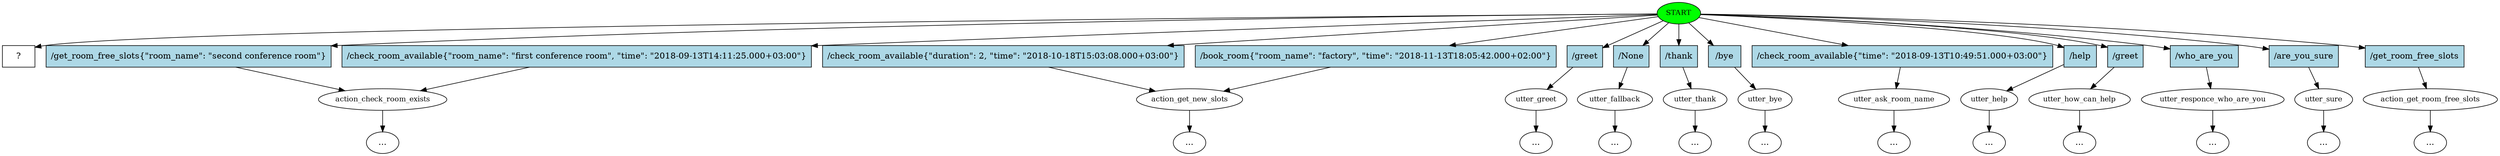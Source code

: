 digraph  {
0 [style=filled, fontsize=12, class="start active", fillcolor=green, label=START];
1 [fontsize=12, class="", label=action_check_room_exists];
2 [fontsize=12, class="", label=action_get_new_slots];
3 [fontsize=12, class="", label=utter_greet];
6 [fontsize=12, class="", label=utter_fallback];
7 [fontsize=12, class="", label=utter_thank];
10 [fontsize=12, class="", label=utter_bye];
11 [fontsize=12, class="", label=utter_ask_room_name];
13 [fontsize=12, class="", label=utter_help];
14 [fontsize=12, class="", label=utter_how_can_help];
17 [fontsize=12, class="", label=utter_responce_who_are_you];
19 [fontsize=12, class="", label=utter_sure];
23 [fontsize=12, class="", label=action_get_room_free_slots];
44 [shape=rect, class="intent dashed active", label="  ?  "];
45 [label="/get_room_free_slots{\"room_name\": \"second conference room\"}", shape=rect, style=filled, class=intent, fillcolor=lightblue];
46 [label="/check_room_available{\"room_name\": \"first conference room\", \"time\": \"2018-09-13T14:11:25.000+03:00\"}", shape=rect, style=filled, class=intent, fillcolor=lightblue];
47 [label="/check_room_available{\"duration\": 2, \"time\": \"2018-10-18T15:03:08.000+03:00\"}", shape=rect, style=filled, class=intent, fillcolor=lightblue];
48 [label="/book_room{\"room_name\": \"factory\", \"time\": \"2018-11-13T18:05:42.000+02:00\"}", shape=rect, style=filled, class=intent, fillcolor=lightblue];
49 [label="/greet", shape=rect, style=filled, class=intent, fillcolor=lightblue];
50 [label="/None", shape=rect, style=filled, class=intent, fillcolor=lightblue];
51 [label="/thank", shape=rect, style=filled, class=intent, fillcolor=lightblue];
52 [label="/bye", shape=rect, style=filled, class=intent, fillcolor=lightblue];
53 [label="/check_room_available{\"time\": \"2018-09-13T10:49:51.000+03:00\"}", shape=rect, style=filled, class=intent, fillcolor=lightblue];
54 [label="/help", shape=rect, style=filled, class=intent, fillcolor=lightblue];
55 [label="/greet", shape=rect, style=filled, class=intent, fillcolor=lightblue];
56 [label="/who_are_you", shape=rect, style=filled, class=intent, fillcolor=lightblue];
57 [label="/are_you_sure", shape=rect, style=filled, class=intent, fillcolor=lightblue];
58 [label="/get_room_free_slots", shape=rect, style=filled, class=intent, fillcolor=lightblue];
"-45" [class=ellipsis, label="..."];
"-43" [class=ellipsis, label="..."];
"-42" [class=ellipsis, label="..."];
"-37" [class=ellipsis, label="..."];
"-33" [class=ellipsis, label="..."];
"-25" [class=ellipsis, label="..."];
"-21" [class=ellipsis, label="..."];
"-19" [class=ellipsis, label="..."];
"-13" [class=ellipsis, label="..."];
"-12" [class=ellipsis, label="..."];
"-9" [class=ellipsis, label="..."];
"-8" [class=ellipsis, label="..."];
0 -> 44  [class=active, key=NONE, label=""];
0 -> 45  [class="", key=0];
0 -> 46  [class="", key=0];
0 -> 47  [class="", key=0];
0 -> 48  [class="", key=0];
0 -> 49  [class="", key=0];
0 -> 50  [class="", key=0];
0 -> 51  [class="", key=0];
0 -> 52  [class="", key=0];
0 -> 53  [class="", key=0];
0 -> 54  [class="", key=0];
0 -> 55  [class="", key=0];
0 -> 56  [class="", key=0];
0 -> 57  [class="", key=0];
0 -> 58  [class="", key=0];
1 -> "-37"  [class="", key=NONE, label=""];
2 -> "-43"  [class="", key=NONE, label=""];
3 -> "-45"  [class="", key=NONE, label=""];
6 -> "-8"  [class="", key=NONE, label=""];
7 -> "-9"  [class="", key=NONE, label=""];
10 -> "-12"  [class="", key=NONE, label=""];
11 -> "-13"  [class="", key=NONE, label=""];
13 -> "-33"  [class="", key=NONE, label=""];
14 -> "-42"  [class="", key=NONE, label=""];
17 -> "-19"  [class="", key=NONE, label=""];
19 -> "-21"  [class="", key=NONE, label=""];
23 -> "-25"  [class="", key=NONE, label=""];
45 -> 1  [class="", key=0];
46 -> 1  [class="", key=0];
47 -> 2  [class="", key=0];
48 -> 2  [class="", key=0];
49 -> 3  [class="", key=0];
50 -> 6  [class="", key=0];
51 -> 7  [class="", key=0];
52 -> 10  [class="", key=0];
53 -> 11  [class="", key=0];
54 -> 13  [class="", key=0];
55 -> 14  [class="", key=0];
56 -> 17  [class="", key=0];
57 -> 19  [class="", key=0];
58 -> 23  [class="", key=0];
}

